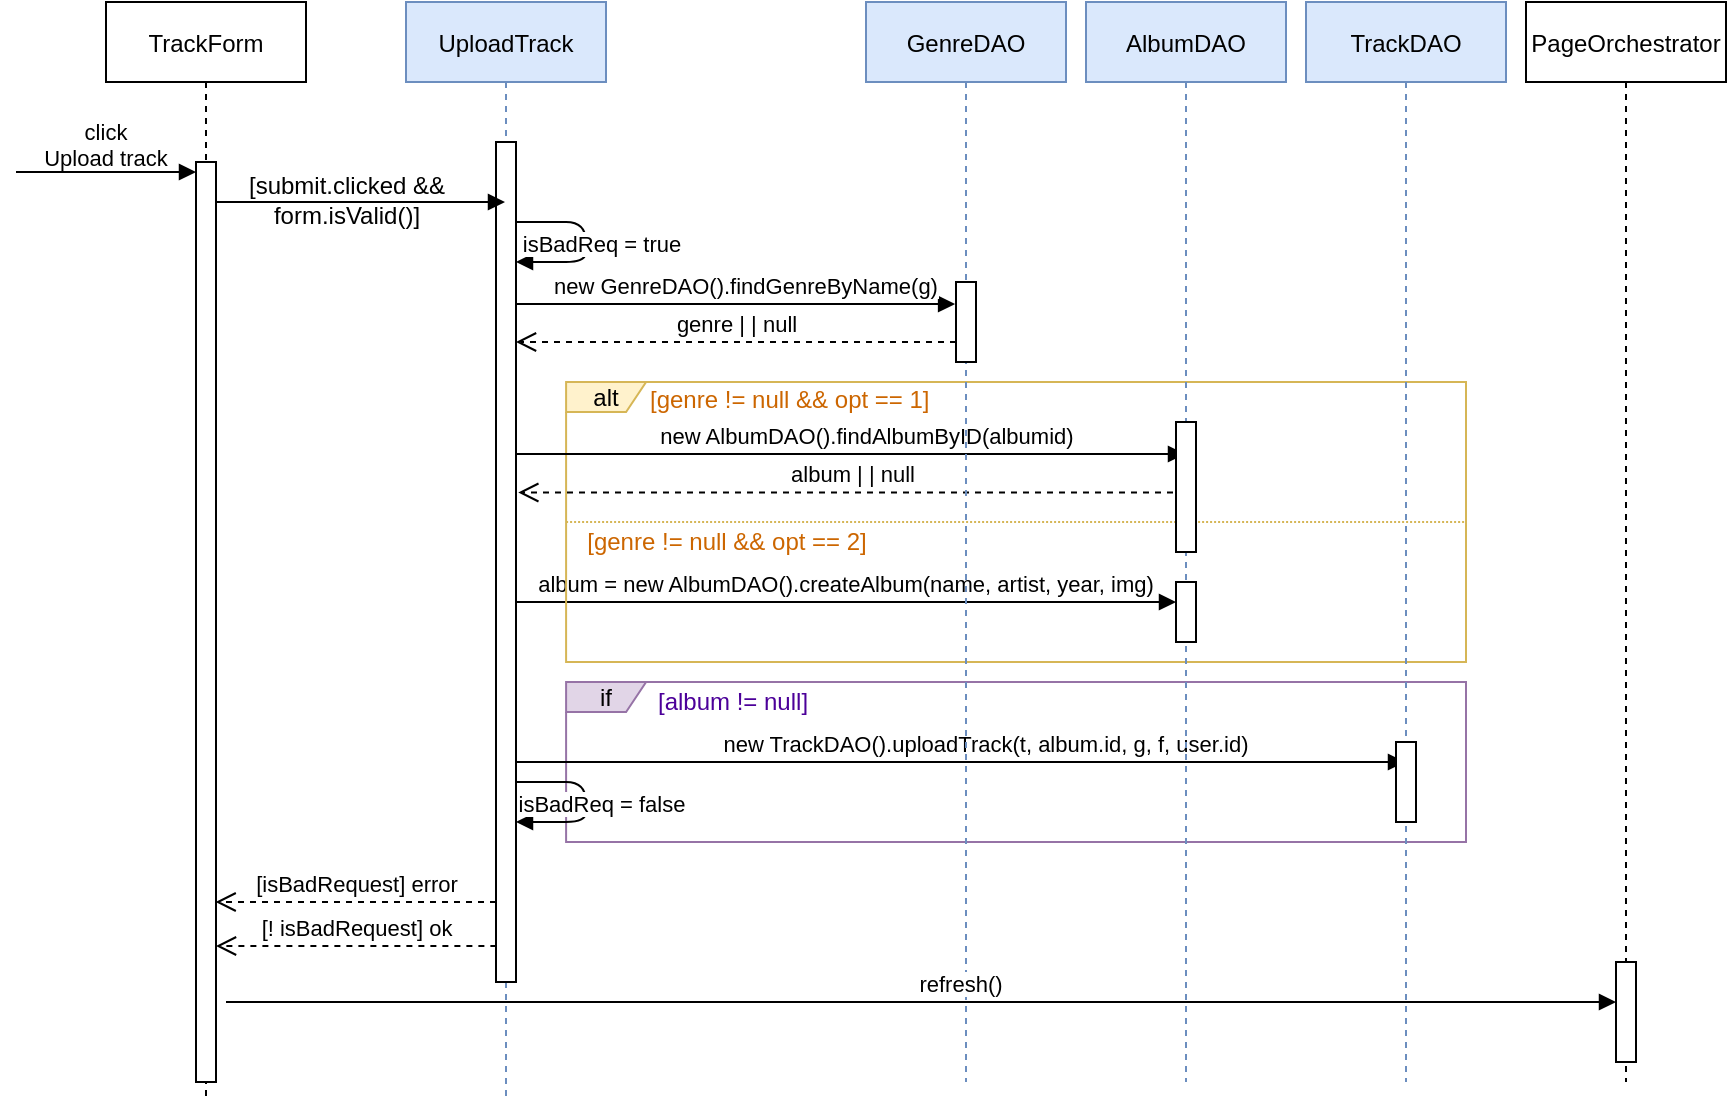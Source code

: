 <mxfile version="14.7.3" type="device"><diagram id="kgpKYQtTHZ0yAKxKKP6v" name="Page-1"><mxGraphModel dx="1185" dy="659" grid="1" gridSize="10" guides="1" tooltips="1" connect="1" arrows="1" fold="1" page="1" pageScale="1" pageWidth="1100" pageHeight="850" math="0" shadow="0"><root><mxCell id="0"/><mxCell id="1" parent="0"/><mxCell id="Yo73hg5IZbvVAXIhlo6s-1" value="TrackForm" style="shape=umlLifeline;perimeter=lifelinePerimeter;container=1;collapsible=0;recursiveResize=0;rounded=0;shadow=0;strokeWidth=1;" vertex="1" parent="1"><mxGeometry x="140" y="80" width="100" height="550" as="geometry"/></mxCell><mxCell id="Yo73hg5IZbvVAXIhlo6s-2" value="" style="points=[];perimeter=orthogonalPerimeter;rounded=0;shadow=0;strokeWidth=1;" vertex="1" parent="Yo73hg5IZbvVAXIhlo6s-1"><mxGeometry x="45" y="80" width="10" height="460" as="geometry"/></mxCell><mxCell id="Yo73hg5IZbvVAXIhlo6s-3" value="click&#xA;Upload track&#xA;" style="verticalAlign=bottom;endArrow=block;entryX=0;entryY=0;shadow=0;strokeWidth=1;" edge="1" parent="1"><mxGeometry y="-15" relative="1" as="geometry"><mxPoint x="95" y="165" as="sourcePoint"/><mxPoint x="185" y="165.0" as="targetPoint"/><mxPoint as="offset"/></mxGeometry></mxCell><mxCell id="Yo73hg5IZbvVAXIhlo6s-4" value="UploadTrack" style="shape=umlLifeline;perimeter=lifelinePerimeter;container=1;collapsible=0;recursiveResize=0;rounded=0;shadow=0;strokeWidth=1;fillColor=#dae8fc;strokeColor=#6c8ebf;" vertex="1" parent="1"><mxGeometry x="290" y="80" width="100" height="550" as="geometry"/></mxCell><mxCell id="Yo73hg5IZbvVAXIhlo6s-5" value="" style="points=[];perimeter=orthogonalPerimeter;rounded=0;shadow=0;strokeWidth=1;" vertex="1" parent="Yo73hg5IZbvVAXIhlo6s-4"><mxGeometry x="45" y="70" width="10" height="420" as="geometry"/></mxCell><mxCell id="Yo73hg5IZbvVAXIhlo6s-6" value="" style="verticalAlign=bottom;endArrow=block;shadow=0;strokeWidth=1;" edge="1" parent="1" source="Yo73hg5IZbvVAXIhlo6s-2" target="Yo73hg5IZbvVAXIhlo6s-4"><mxGeometry y="-15" relative="1" as="geometry"><mxPoint x="200" y="180" as="sourcePoint"/><mxPoint x="290" y="180.0" as="targetPoint"/><mxPoint as="offset"/><Array as="points"><mxPoint x="240" y="180"/></Array></mxGeometry></mxCell><mxCell id="Yo73hg5IZbvVAXIhlo6s-7" value="&lt;div&gt;[submit.clicked &amp;amp;&amp;amp;&lt;/div&gt;&lt;div&gt; form.isValid()]&lt;/div&gt;" style="text;html=1;align=center;verticalAlign=middle;resizable=0;points=[];autosize=1;strokeColor=none;" vertex="1" parent="1"><mxGeometry x="200" y="164" width="120" height="30" as="geometry"/></mxCell><mxCell id="Yo73hg5IZbvVAXIhlo6s-11" value="isBadReq = true" style="verticalAlign=bottom;endArrow=block;shadow=0;strokeWidth=1;" edge="1" parent="1"><mxGeometry x="0.263" y="-10" relative="1" as="geometry"><mxPoint x="345" y="190" as="sourcePoint"/><mxPoint x="345" y="210" as="targetPoint"/><Array as="points"><mxPoint x="380" y="190"/><mxPoint x="380" y="210"/></Array><mxPoint x="10" y="10" as="offset"/></mxGeometry></mxCell><mxCell id="Yo73hg5IZbvVAXIhlo6s-12" value="" style="points=[];perimeter=orthogonalPerimeter;rounded=0;shadow=0;strokeWidth=1;" vertex="1" parent="1"><mxGeometry x="785" y="450" width="10" height="20" as="geometry"/></mxCell><mxCell id="Yo73hg5IZbvVAXIhlo6s-13" value="" style="points=[];perimeter=orthogonalPerimeter;rounded=0;shadow=0;strokeWidth=1;" vertex="1" parent="1"><mxGeometry x="675" y="290" width="10" height="45" as="geometry"/></mxCell><mxCell id="Yo73hg5IZbvVAXIhlo6s-14" value="new GenreDAO().findGenreByName(g)" style="verticalAlign=bottom;endArrow=block;shadow=0;strokeWidth=1;" edge="1" parent="1"><mxGeometry x="0.048" relative="1" as="geometry"><mxPoint x="345" y="231.0" as="sourcePoint"/><mxPoint x="564.55" y="231.0" as="targetPoint"/><mxPoint as="offset"/></mxGeometry></mxCell><mxCell id="Yo73hg5IZbvVAXIhlo6s-15" value="album = new AlbumDAO().createAlbum(name, artist, year, img)" style="verticalAlign=bottom;endArrow=block;shadow=0;strokeWidth=1;" edge="1" parent="1"><mxGeometry relative="1" as="geometry"><mxPoint x="345" y="380" as="sourcePoint"/><mxPoint x="675" y="380" as="targetPoint"/><mxPoint as="offset"/></mxGeometry></mxCell><mxCell id="Yo73hg5IZbvVAXIhlo6s-16" value="" style="points=[];perimeter=orthogonalPerimeter;rounded=0;shadow=0;strokeWidth=1;" vertex="1" parent="1"><mxGeometry x="565" y="220" width="10" height="40" as="geometry"/></mxCell><mxCell id="Yo73hg5IZbvVAXIhlo6s-17" value="genre | | null" style="html=1;verticalAlign=bottom;endArrow=open;dashed=1;endSize=8;" edge="1" parent="1"><mxGeometry relative="1" as="geometry"><mxPoint x="565" y="250.0" as="sourcePoint"/><mxPoint x="345" y="250.0" as="targetPoint"/></mxGeometry></mxCell><mxCell id="Yo73hg5IZbvVAXIhlo6s-18" value="alt" style="shape=umlFrame;whiteSpace=wrap;html=1;width=40;height=15;fillColor=#fff2cc;strokeColor=#d6b656;" vertex="1" parent="1"><mxGeometry x="370.05" y="270" width="449.95" height="140" as="geometry"/></mxCell><mxCell id="Yo73hg5IZbvVAXIhlo6s-19" value="&lt;font color=&quot;#CC6600&quot;&gt;&lt;span style=&quot;background-color: rgb(255 , 255 , 255)&quot;&gt;[genre != null &amp;amp;&amp;amp; opt == 1]&lt;/span&gt;&lt;/font&gt;" style="text;whiteSpace=wrap;html=1;" vertex="1" parent="1"><mxGeometry x="410" y="265" width="200" height="30" as="geometry"/></mxCell><mxCell id="Yo73hg5IZbvVAXIhlo6s-20" value="new AlbumDAO().findAlbumByID(albumid)" style="verticalAlign=bottom;endArrow=block;shadow=0;strokeWidth=1;" edge="1" parent="1"><mxGeometry x="0.048" relative="1" as="geometry"><mxPoint x="345" y="306.0" as="sourcePoint"/><mxPoint x="679.5" y="306.0" as="targetPoint"/><mxPoint as="offset"/></mxGeometry></mxCell><mxCell id="Yo73hg5IZbvVAXIhlo6s-21" value="album | | null" style="html=1;verticalAlign=bottom;endArrow=open;dashed=1;endSize=8;entryX=1.114;entryY=0.325;entryDx=0;entryDy=0;entryPerimeter=0;" edge="1" parent="1"><mxGeometry relative="1" as="geometry"><mxPoint x="679.5" y="325.25" as="sourcePoint"/><mxPoint x="346.14" y="325.25" as="targetPoint"/></mxGeometry></mxCell><mxCell id="Yo73hg5IZbvVAXIhlo6s-22" value="&lt;font color=&quot;#CC6600&quot;&gt;&lt;span style=&quot;background-color: rgb(255 , 255 , 255)&quot;&gt;[genre != null &amp;amp;&amp;amp; opt == 2]&lt;/span&gt;&lt;/font&gt;" style="text;html=1;align=center;verticalAlign=middle;resizable=0;points=[];autosize=1;strokeColor=none;" vertex="1" parent="1"><mxGeometry x="370.05" y="340" width="160" height="20" as="geometry"/></mxCell><mxCell id="Yo73hg5IZbvVAXIhlo6s-23" value="" style="points=[];perimeter=orthogonalPerimeter;rounded=0;shadow=0;strokeWidth=1;" vertex="1" parent="1"><mxGeometry x="675" y="370" width="10" height="30" as="geometry"/></mxCell><mxCell id="Yo73hg5IZbvVAXIhlo6s-24" value="" style="endArrow=none;dashed=1;html=1;dashPattern=1 1;fillColor=#fff2cc;strokeColor=#d6b656;" edge="1" parent="1"><mxGeometry width="50" height="50" relative="1" as="geometry"><mxPoint x="370.05" y="340.0" as="sourcePoint"/><mxPoint x="820" y="340.0" as="targetPoint"/></mxGeometry></mxCell><mxCell id="Yo73hg5IZbvVAXIhlo6s-25" value="if" style="shape=umlFrame;whiteSpace=wrap;html=1;width=40;height=15;fillColor=#e1d5e7;strokeColor=#9673a6;" vertex="1" parent="1"><mxGeometry x="370.05" y="420" width="449.95" height="80" as="geometry"/></mxCell><mxCell id="Yo73hg5IZbvVAXIhlo6s-26" value="&lt;font color=&quot;#4C0099&quot;&gt;&lt;span style=&quot;background-color: rgb(255 , 255 , 255)&quot;&gt;[album != null]&lt;/span&gt;&lt;/font&gt;" style="text;html=1;align=center;verticalAlign=middle;resizable=0;points=[];autosize=1;strokeColor=none;" vertex="1" parent="1"><mxGeometry x="408" y="420" width="90" height="20" as="geometry"/></mxCell><mxCell id="Yo73hg5IZbvVAXIhlo6s-27" value="new TrackDAO().uploadTrack(t, album.id, g, f, user.id)" style="verticalAlign=bottom;endArrow=block;shadow=0;strokeWidth=1;" edge="1" parent="1"><mxGeometry x="0.057" relative="1" as="geometry"><mxPoint x="345" y="460" as="sourcePoint"/><mxPoint x="789.5" y="460" as="targetPoint"/><mxPoint as="offset"/></mxGeometry></mxCell><mxCell id="Yo73hg5IZbvVAXIhlo6s-28" value="isBadReq = false" style="verticalAlign=bottom;endArrow=block;shadow=0;strokeWidth=1;" edge="1" parent="1"><mxGeometry x="0.263" y="-10" relative="1" as="geometry"><mxPoint x="345" y="470" as="sourcePoint"/><mxPoint x="345" y="490" as="targetPoint"/><Array as="points"><mxPoint x="380" y="470"/><mxPoint x="380" y="490"/></Array><mxPoint x="10" y="10" as="offset"/></mxGeometry></mxCell><mxCell id="Yo73hg5IZbvVAXIhlo6s-29" value="GenreDAO" style="shape=umlLifeline;perimeter=lifelinePerimeter;container=1;collapsible=0;recursiveResize=0;rounded=0;shadow=0;strokeWidth=1;fillColor=#dae8fc;strokeColor=#6c8ebf;" vertex="1" parent="1"><mxGeometry x="520" y="80" width="100" height="540" as="geometry"/></mxCell><mxCell id="Yo73hg5IZbvVAXIhlo6s-30" value="TrackDAO" style="shape=umlLifeline;perimeter=lifelinePerimeter;container=1;collapsible=0;recursiveResize=0;rounded=0;shadow=0;strokeWidth=1;fillColor=#dae8fc;strokeColor=#6c8ebf;" vertex="1" parent="1"><mxGeometry x="740" y="80" width="100" height="540" as="geometry"/></mxCell><mxCell id="Yo73hg5IZbvVAXIhlo6s-31" value="" style="points=[];perimeter=orthogonalPerimeter;rounded=0;shadow=0;strokeWidth=1;" vertex="1" parent="Yo73hg5IZbvVAXIhlo6s-30"><mxGeometry x="45" y="370" width="10" height="40" as="geometry"/></mxCell><mxCell id="Yo73hg5IZbvVAXIhlo6s-32" value="AlbumDAO" style="shape=umlLifeline;perimeter=lifelinePerimeter;container=1;collapsible=0;recursiveResize=0;rounded=0;shadow=0;strokeWidth=1;fillColor=#dae8fc;strokeColor=#6c8ebf;" vertex="1" parent="1"><mxGeometry x="630" y="80" width="100" height="540" as="geometry"/></mxCell><mxCell id="Yo73hg5IZbvVAXIhlo6s-33" value="" style="points=[];perimeter=orthogonalPerimeter;rounded=0;shadow=0;strokeWidth=1;" vertex="1" parent="Yo73hg5IZbvVAXIhlo6s-32"><mxGeometry x="45" y="210" width="10" height="65" as="geometry"/></mxCell><mxCell id="Yo73hg5IZbvVAXIhlo6s-34" value="" style="points=[];perimeter=orthogonalPerimeter;rounded=0;shadow=0;strokeWidth=1;" vertex="1" parent="1"><mxGeometry x="565" y="220" width="10" height="40" as="geometry"/></mxCell><mxCell id="Yo73hg5IZbvVAXIhlo6s-35" value="" style="points=[];perimeter=orthogonalPerimeter;rounded=0;shadow=0;strokeWidth=1;" vertex="1" parent="1"><mxGeometry x="675" y="370" width="10" height="30" as="geometry"/></mxCell><mxCell id="Yo73hg5IZbvVAXIhlo6s-37" value="[isBadRequest] error" style="html=1;verticalAlign=bottom;endArrow=open;dashed=1;endSize=8;" edge="1" parent="1"><mxGeometry relative="1" as="geometry"><mxPoint x="335" y="530" as="sourcePoint"/><mxPoint x="194.81" y="530" as="targetPoint"/></mxGeometry></mxCell><mxCell id="Yo73hg5IZbvVAXIhlo6s-38" value="PageOrchestrator" style="shape=umlLifeline;perimeter=lifelinePerimeter;container=1;collapsible=0;recursiveResize=0;rounded=0;shadow=0;strokeWidth=1;" vertex="1" parent="1"><mxGeometry x="850" y="80" width="100" height="540" as="geometry"/></mxCell><mxCell id="Yo73hg5IZbvVAXIhlo6s-39" value="" style="points=[];perimeter=orthogonalPerimeter;rounded=0;shadow=0;strokeWidth=1;" vertex="1" parent="Yo73hg5IZbvVAXIhlo6s-38"><mxGeometry x="45" y="480" width="10" height="50" as="geometry"/></mxCell><mxCell id="Yo73hg5IZbvVAXIhlo6s-40" value="[! isBadRequest] ok" style="html=1;verticalAlign=bottom;endArrow=open;dashed=1;endSize=8;" edge="1" parent="1"><mxGeometry relative="1" as="geometry"><mxPoint x="335.19" y="552" as="sourcePoint"/><mxPoint x="195.0" y="552" as="targetPoint"/></mxGeometry></mxCell><mxCell id="Yo73hg5IZbvVAXIhlo6s-41" value="refresh()" style="verticalAlign=bottom;endArrow=block;shadow=0;strokeWidth=1;" edge="1" parent="1" target="Yo73hg5IZbvVAXIhlo6s-39"><mxGeometry x="0.057" relative="1" as="geometry"><mxPoint x="200" y="580.0" as="sourcePoint"/><mxPoint x="870" y="580" as="targetPoint"/><mxPoint as="offset"/></mxGeometry></mxCell></root></mxGraphModel></diagram></mxfile>